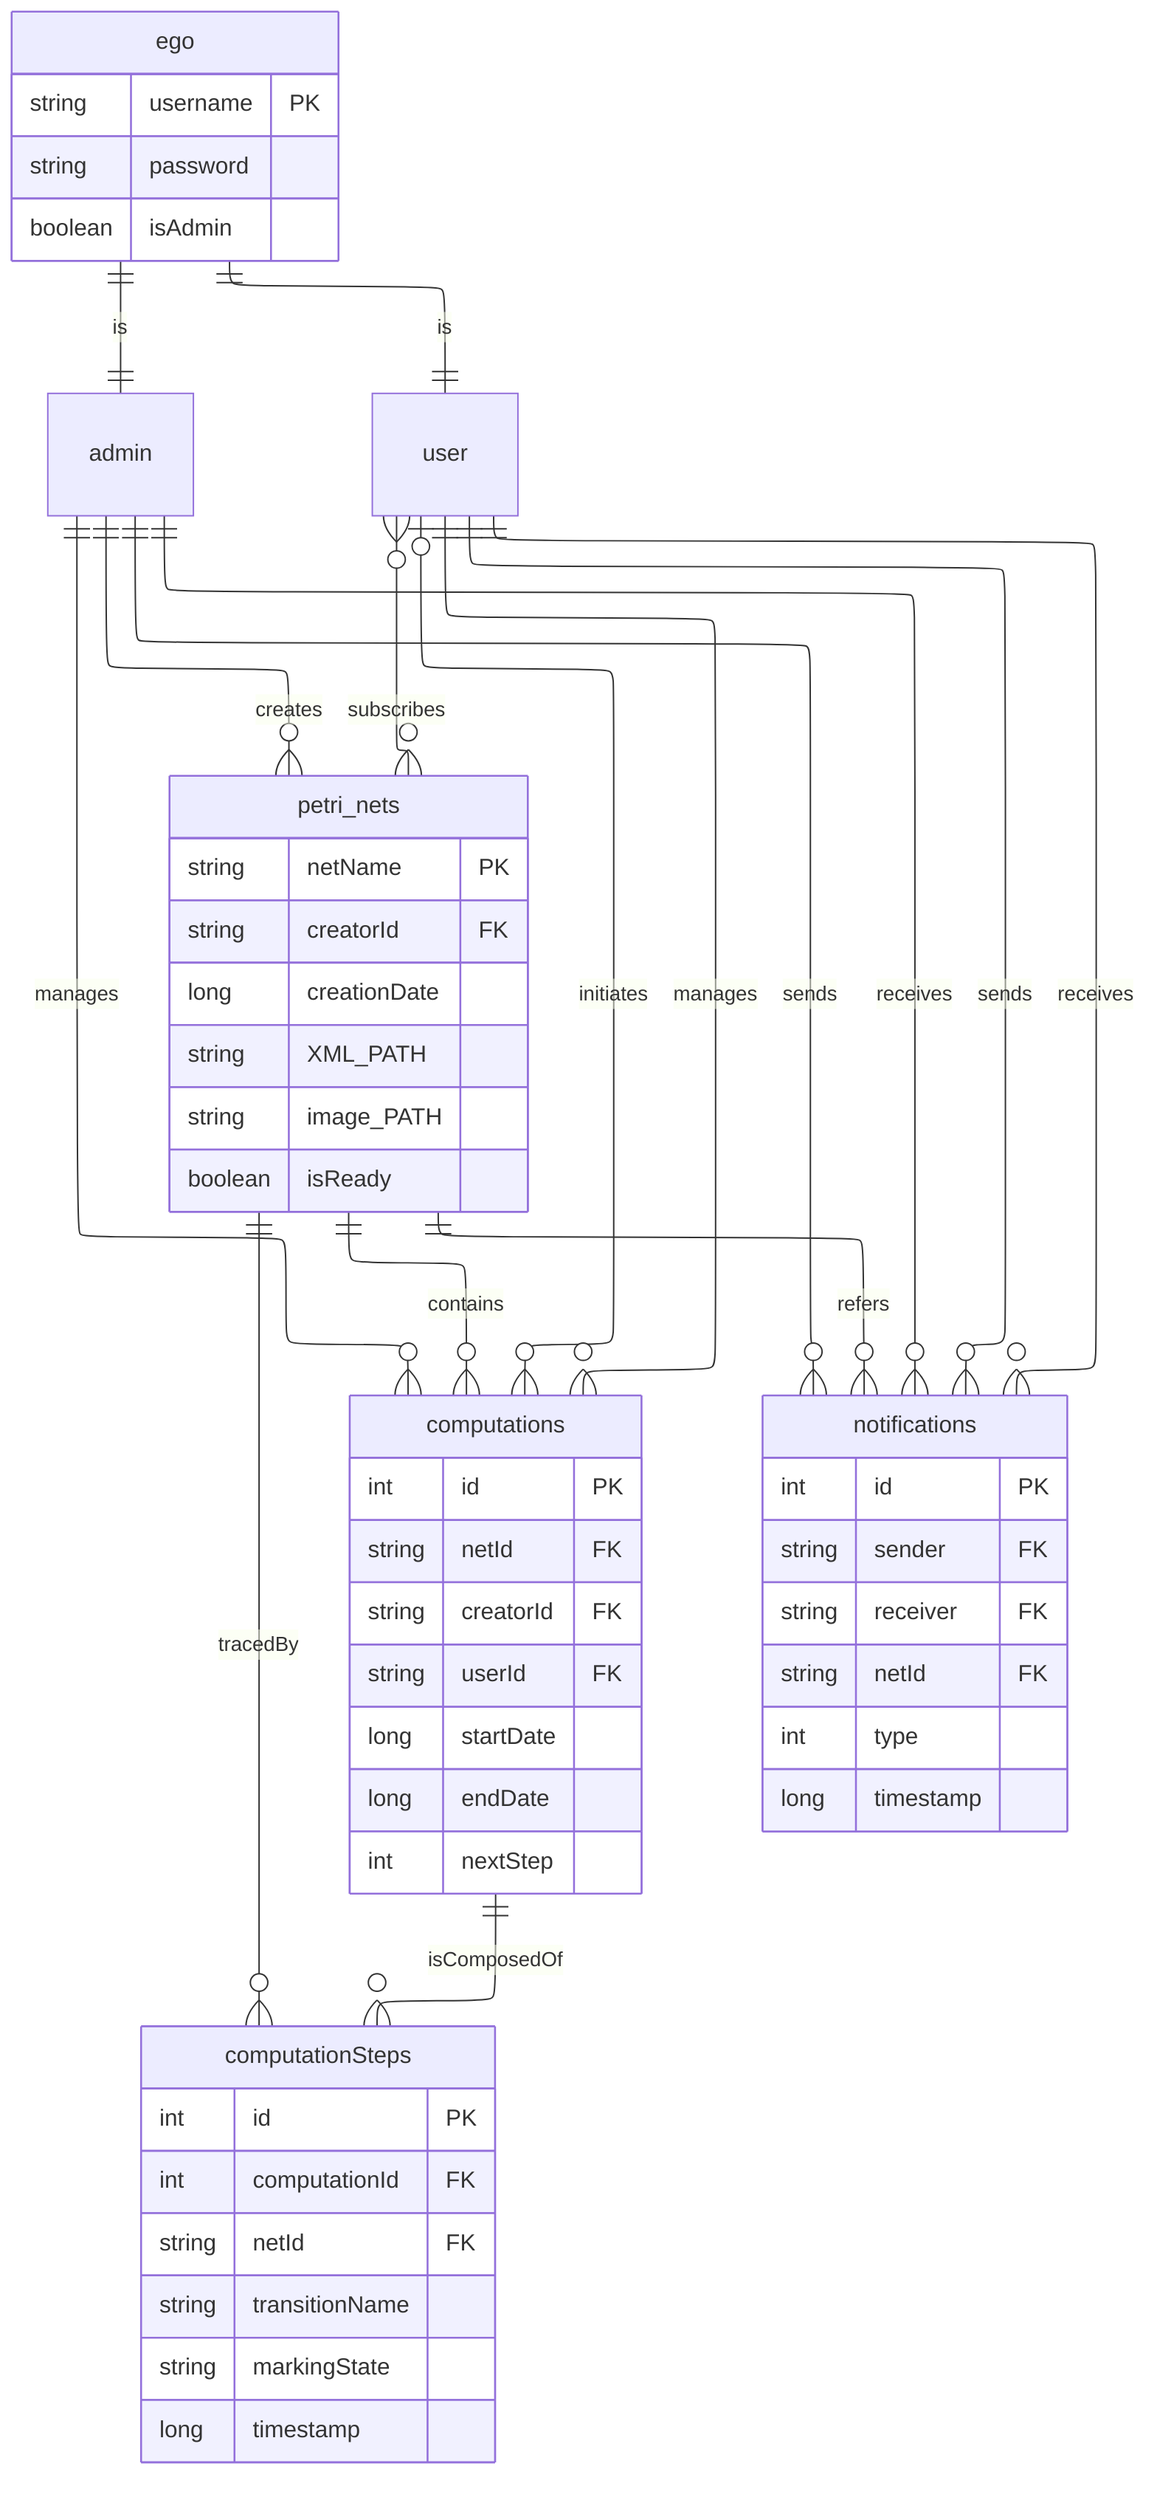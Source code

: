 ---
config:
  layout: elk
---
erDiagram

    admin ||--o{ petri_nets : creates
    user }o--o{ petri_nets : subscribes
    user |o--o{ computations : initiates
    user ||--o{ computations : manages
    admin ||--o{ computations : manages
    user ||--o{ notifications : sends
    admin ||--o{ notifications : sends
    user ||--o{ notifications : receives
    admin ||--o{ notifications : receives
    petri_nets ||--o{ computations : contains
    petri_nets ||--o{ computationSteps : tracedBy
    petri_nets ||--o{ notifications : refers
    computations ||--o{ computationSteps : isComposedOf
    ego ||--|| user : is
    ego ||--|| admin : is

    ego{
        string username PK
        string password
        boolean isAdmin
    }

    user {
    }

    admin{
    }

    petri_nets {
        string netName PK
        string creatorId FK
        long creationDate
        string XML_PATH
        string image_PATH
        boolean isReady
    }

    computations {
        int id PK
        string netId FK
        string creatorId FK
        string userId FK
        long startDate
        long endDate
        int nextStep
    }

    computationSteps {
        int id PK
        int computationId FK
        string netId FK
        string transitionName
        string markingState
        long timestamp
    }

    notifications {
        int id PK
        string sender FK
        string receiver FK
        string netId FK
        int type
        long timestamp
    }